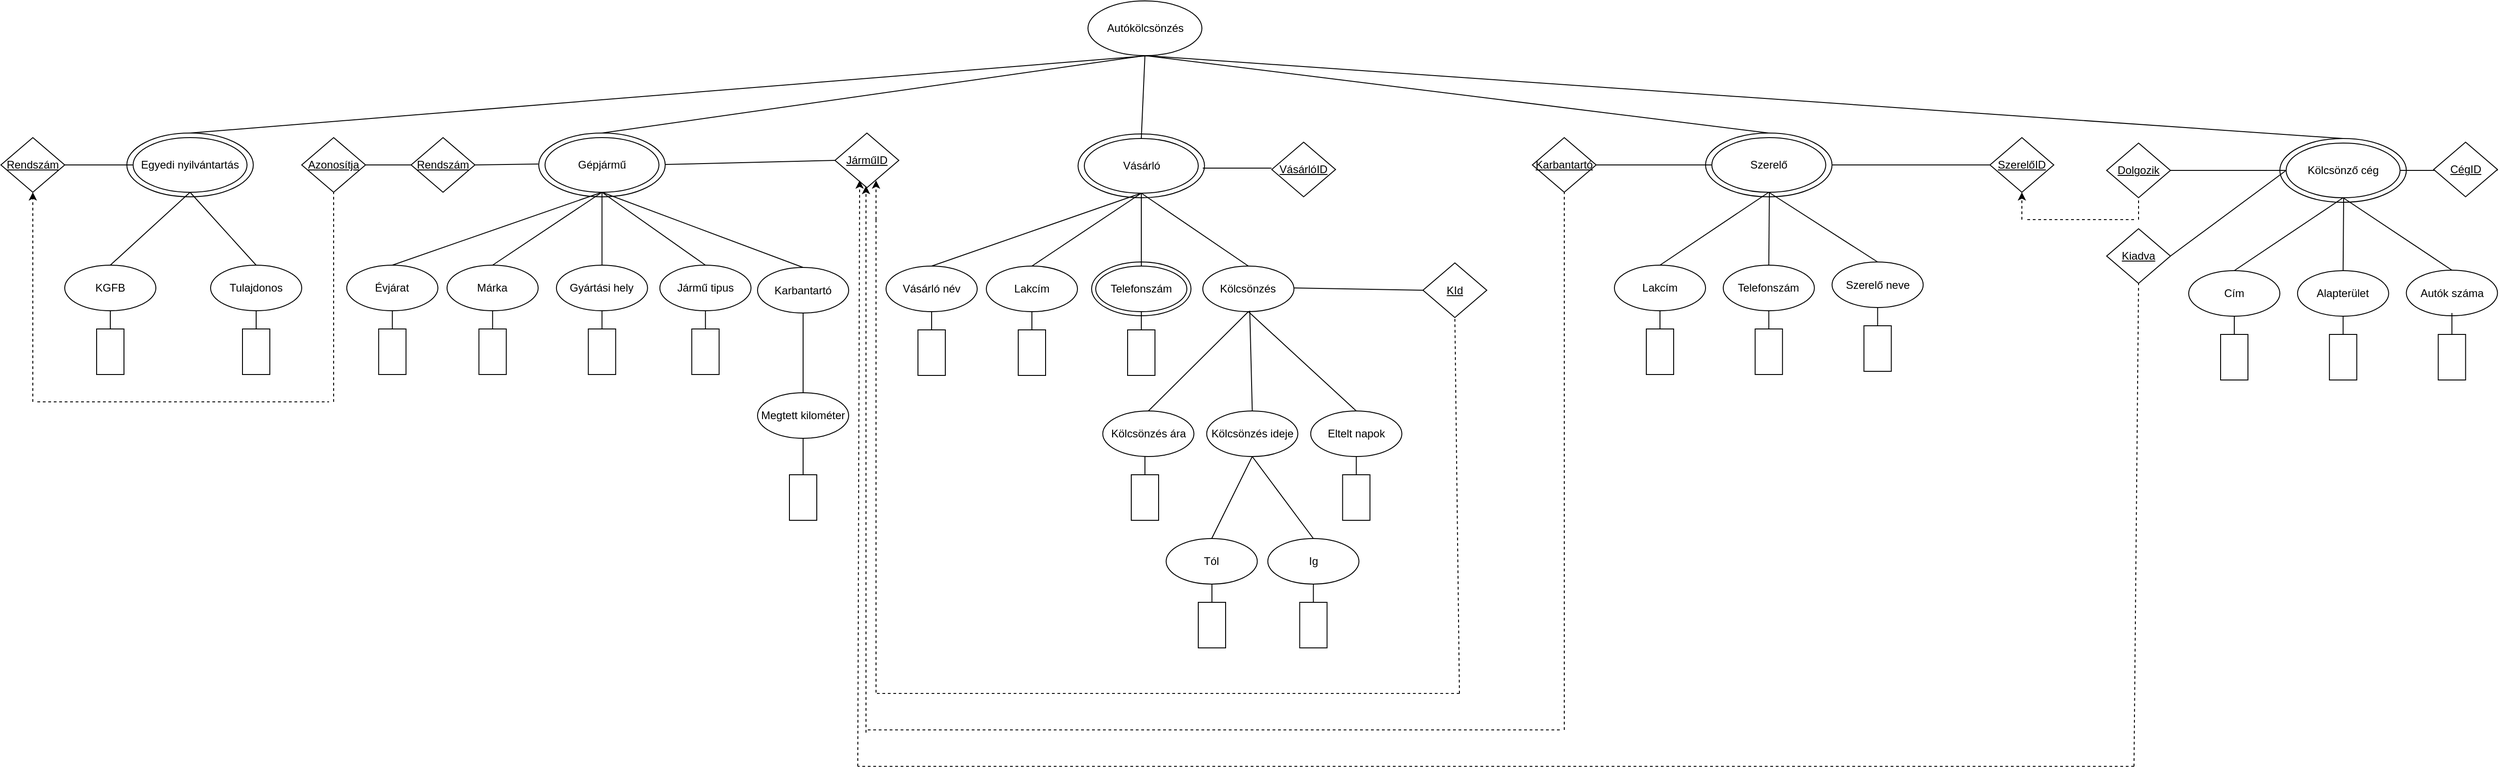 <mxfile version="25.0.3">
  <diagram name="Page-1" id="UrUFfLQcuhpmT6h1-5Pt">
    <mxGraphModel dx="2074" dy="1066" grid="1" gridSize="10" guides="1" tooltips="1" connect="1" arrows="1" fold="1" page="1" pageScale="1" pageWidth="3300" pageHeight="2339" math="0" shadow="0">
      <root>
        <mxCell id="0" />
        <mxCell id="1" parent="0" />
        <mxCell id="Zl5kmqtOo2W7yN948FD8-77" value="Telefonszám" style="ellipse;whiteSpace=wrap;html=1;" vertex="1" parent="1">
          <mxGeometry x="1236.5" y="286.5" width="109.01" height="59" as="geometry" />
        </mxCell>
        <mxCell id="Zl5kmqtOo2W7yN948FD8-10" value="" style="ellipse;whiteSpace=wrap;html=1;" vertex="1" parent="1">
          <mxGeometry x="1910" y="145" width="138.75" height="70" as="geometry" />
        </mxCell>
        <mxCell id="Zl5kmqtOo2W7yN948FD8-8" value="" style="ellipse;whiteSpace=wrap;html=1;" vertex="1" parent="1">
          <mxGeometry x="630" y="145" width="138.75" height="70" as="geometry" />
        </mxCell>
        <mxCell id="Zl5kmqtOo2W7yN948FD8-7" value="" style="ellipse;whiteSpace=wrap;html=1;" vertex="1" parent="1">
          <mxGeometry x="178.13" y="145" width="138.75" height="70" as="geometry" />
        </mxCell>
        <mxCell id="Zl5kmqtOo2W7yN948FD8-1" value="Autókölcsönzés" style="ellipse;whiteSpace=wrap;html=1;" vertex="1" parent="1">
          <mxGeometry x="1232.5" width="125" height="60" as="geometry" />
        </mxCell>
        <mxCell id="Zl5kmqtOo2W7yN948FD8-2" value="Egyedi nyilvántartás" style="ellipse;whiteSpace=wrap;html=1;" vertex="1" parent="1">
          <mxGeometry x="185" y="150" width="125" height="60" as="geometry" />
        </mxCell>
        <mxCell id="Zl5kmqtOo2W7yN948FD8-3" value="Gépjármű" style="ellipse;whiteSpace=wrap;html=1;" vertex="1" parent="1">
          <mxGeometry x="636.88" y="150" width="125" height="60" as="geometry" />
        </mxCell>
        <mxCell id="Zl5kmqtOo2W7yN948FD8-5" value="Szerelő" style="ellipse;whiteSpace=wrap;html=1;" vertex="1" parent="1">
          <mxGeometry x="1916.88" y="150" width="125" height="60" as="geometry" />
        </mxCell>
        <mxCell id="Zl5kmqtOo2W7yN948FD8-15" value="KGFB" style="ellipse;whiteSpace=wrap;html=1;" vertex="1" parent="1">
          <mxGeometry x="110" y="290" width="100" height="50" as="geometry" />
        </mxCell>
        <mxCell id="Zl5kmqtOo2W7yN948FD8-16" value="Tulajdonos" style="ellipse;whiteSpace=wrap;html=1;" vertex="1" parent="1">
          <mxGeometry x="270" y="290" width="100" height="50" as="geometry" />
        </mxCell>
        <mxCell id="Zl5kmqtOo2W7yN948FD8-17" value="" style="rounded=0;whiteSpace=wrap;html=1;" vertex="1" parent="1">
          <mxGeometry x="145" y="360" width="30" height="50" as="geometry" />
        </mxCell>
        <mxCell id="Zl5kmqtOo2W7yN948FD8-18" value="" style="rounded=0;whiteSpace=wrap;html=1;" vertex="1" parent="1">
          <mxGeometry x="305" y="360" width="30" height="50" as="geometry" />
        </mxCell>
        <mxCell id="Zl5kmqtOo2W7yN948FD8-19" value="" style="endArrow=none;html=1;rounded=0;exitX=0.5;exitY=0;exitDx=0;exitDy=0;entryX=0.5;entryY=1;entryDx=0;entryDy=0;" edge="1" parent="1" source="Zl5kmqtOo2W7yN948FD8-17" target="Zl5kmqtOo2W7yN948FD8-15">
          <mxGeometry width="50" height="50" relative="1" as="geometry">
            <mxPoint x="150" y="399" as="sourcePoint" />
            <mxPoint x="150" y="370" as="targetPoint" />
          </mxGeometry>
        </mxCell>
        <mxCell id="Zl5kmqtOo2W7yN948FD8-20" value="" style="endArrow=none;html=1;rounded=0;exitX=0.5;exitY=0;exitDx=0;exitDy=0;entryX=0.5;entryY=1;entryDx=0;entryDy=0;" edge="1" parent="1" source="Zl5kmqtOo2W7yN948FD8-18" target="Zl5kmqtOo2W7yN948FD8-16">
          <mxGeometry width="50" height="50" relative="1" as="geometry">
            <mxPoint x="258" y="410" as="sourcePoint" />
            <mxPoint x="258" y="370" as="targetPoint" />
          </mxGeometry>
        </mxCell>
        <mxCell id="Zl5kmqtOo2W7yN948FD8-22" value="" style="endArrow=none;html=1;rounded=0;exitX=0.5;exitY=0;exitDx=0;exitDy=0;entryX=0.5;entryY=1;entryDx=0;entryDy=0;" edge="1" parent="1" source="Zl5kmqtOo2W7yN948FD8-15" target="Zl5kmqtOo2W7yN948FD8-2">
          <mxGeometry width="50" height="50" relative="1" as="geometry">
            <mxPoint x="150" y="320" as="sourcePoint" />
            <mxPoint x="250" y="220" as="targetPoint" />
          </mxGeometry>
        </mxCell>
        <mxCell id="Zl5kmqtOo2W7yN948FD8-23" value="" style="endArrow=none;html=1;rounded=0;exitX=0.5;exitY=0;exitDx=0;exitDy=0;entryX=0.5;entryY=1;entryDx=0;entryDy=0;" edge="1" parent="1" source="Zl5kmqtOo2W7yN948FD8-16" target="Zl5kmqtOo2W7yN948FD8-2">
          <mxGeometry width="50" height="50" relative="1" as="geometry">
            <mxPoint x="258" y="320" as="sourcePoint" />
            <mxPoint x="260" y="230" as="targetPoint" />
          </mxGeometry>
        </mxCell>
        <mxCell id="Zl5kmqtOo2W7yN948FD8-24" value="Rendszám" style="rhombus;whiteSpace=wrap;html=1;fontStyle=4" vertex="1" parent="1">
          <mxGeometry x="40" y="150" width="70" height="60" as="geometry" />
        </mxCell>
        <mxCell id="Zl5kmqtOo2W7yN948FD8-25" value="" style="endArrow=none;html=1;rounded=0;exitX=1;exitY=0.5;exitDx=0;exitDy=0;entryX=0;entryY=0.5;entryDx=0;entryDy=0;" edge="1" parent="1" source="Zl5kmqtOo2W7yN948FD8-24" target="Zl5kmqtOo2W7yN948FD8-2">
          <mxGeometry width="50" height="50" relative="1" as="geometry">
            <mxPoint x="258" y="320" as="sourcePoint" />
            <mxPoint x="258" y="220" as="targetPoint" />
          </mxGeometry>
        </mxCell>
        <mxCell id="Zl5kmqtOo2W7yN948FD8-26" value="Évjárat" style="ellipse;whiteSpace=wrap;html=1;" vertex="1" parent="1">
          <mxGeometry x="419.38" y="290" width="100" height="50" as="geometry" />
        </mxCell>
        <mxCell id="Zl5kmqtOo2W7yN948FD8-27" value="Márka" style="ellipse;whiteSpace=wrap;html=1;" vertex="1" parent="1">
          <mxGeometry x="529.38" y="290" width="100" height="50" as="geometry" />
        </mxCell>
        <mxCell id="Zl5kmqtOo2W7yN948FD8-28" value="" style="rounded=0;whiteSpace=wrap;html=1;" vertex="1" parent="1">
          <mxGeometry x="454.38" y="360" width="30" height="50" as="geometry" />
        </mxCell>
        <mxCell id="Zl5kmqtOo2W7yN948FD8-29" value="" style="rounded=0;whiteSpace=wrap;html=1;" vertex="1" parent="1">
          <mxGeometry x="564.38" y="360" width="30" height="50" as="geometry" />
        </mxCell>
        <mxCell id="Zl5kmqtOo2W7yN948FD8-30" value="" style="endArrow=none;html=1;rounded=0;exitX=0.5;exitY=0;exitDx=0;exitDy=0;entryX=0.5;entryY=1;entryDx=0;entryDy=0;" edge="1" parent="1" source="Zl5kmqtOo2W7yN948FD8-28" target="Zl5kmqtOo2W7yN948FD8-26">
          <mxGeometry width="50" height="50" relative="1" as="geometry">
            <mxPoint x="459.38" y="399" as="sourcePoint" />
            <mxPoint x="459.38" y="370" as="targetPoint" />
          </mxGeometry>
        </mxCell>
        <mxCell id="Zl5kmqtOo2W7yN948FD8-31" value="" style="endArrow=none;html=1;rounded=0;exitX=0.5;exitY=0;exitDx=0;exitDy=0;entryX=0.5;entryY=1;entryDx=0;entryDy=0;" edge="1" parent="1" source="Zl5kmqtOo2W7yN948FD8-29" target="Zl5kmqtOo2W7yN948FD8-27">
          <mxGeometry width="50" height="50" relative="1" as="geometry">
            <mxPoint x="517.38" y="410" as="sourcePoint" />
            <mxPoint x="517.38" y="370" as="targetPoint" />
          </mxGeometry>
        </mxCell>
        <mxCell id="Zl5kmqtOo2W7yN948FD8-32" value="Gyártási hely" style="ellipse;whiteSpace=wrap;html=1;" vertex="1" parent="1">
          <mxGeometry x="649.38" y="290" width="100" height="50" as="geometry" />
        </mxCell>
        <mxCell id="Zl5kmqtOo2W7yN948FD8-33" value="" style="rounded=0;whiteSpace=wrap;html=1;" vertex="1" parent="1">
          <mxGeometry x="684.38" y="360" width="30" height="50" as="geometry" />
        </mxCell>
        <mxCell id="Zl5kmqtOo2W7yN948FD8-34" value="" style="endArrow=none;html=1;rounded=0;exitX=0.5;exitY=0;exitDx=0;exitDy=0;entryX=0.5;entryY=1;entryDx=0;entryDy=0;" edge="1" parent="1" source="Zl5kmqtOo2W7yN948FD8-33" target="Zl5kmqtOo2W7yN948FD8-32">
          <mxGeometry width="50" height="50" relative="1" as="geometry">
            <mxPoint x="637.38" y="410" as="sourcePoint" />
            <mxPoint x="637.38" y="370" as="targetPoint" />
          </mxGeometry>
        </mxCell>
        <mxCell id="Zl5kmqtOo2W7yN948FD8-38" value="Jármű tipus" style="ellipse;whiteSpace=wrap;html=1;" vertex="1" parent="1">
          <mxGeometry x="762.86" y="290" width="100" height="50" as="geometry" />
        </mxCell>
        <mxCell id="Zl5kmqtOo2W7yN948FD8-39" value="" style="rounded=0;whiteSpace=wrap;html=1;" vertex="1" parent="1">
          <mxGeometry x="797.86" y="360" width="30" height="50" as="geometry" />
        </mxCell>
        <mxCell id="Zl5kmqtOo2W7yN948FD8-40" value="" style="endArrow=none;html=1;rounded=0;exitX=0.5;exitY=0;exitDx=0;exitDy=0;entryX=0.5;entryY=1;entryDx=0;entryDy=0;" edge="1" parent="1" source="Zl5kmqtOo2W7yN948FD8-39" target="Zl5kmqtOo2W7yN948FD8-38">
          <mxGeometry width="50" height="50" relative="1" as="geometry">
            <mxPoint x="802.86" y="399" as="sourcePoint" />
            <mxPoint x="802.86" y="370" as="targetPoint" />
          </mxGeometry>
        </mxCell>
        <mxCell id="Zl5kmqtOo2W7yN948FD8-41" value="Megtett kilométer" style="ellipse;whiteSpace=wrap;html=1;" vertex="1" parent="1">
          <mxGeometry x="870" y="430" width="100" height="50" as="geometry" />
        </mxCell>
        <mxCell id="Zl5kmqtOo2W7yN948FD8-42" value="" style="rounded=0;whiteSpace=wrap;html=1;" vertex="1" parent="1">
          <mxGeometry x="905" y="520" width="30" height="50" as="geometry" />
        </mxCell>
        <mxCell id="Zl5kmqtOo2W7yN948FD8-43" value="" style="endArrow=none;html=1;rounded=0;exitX=0.5;exitY=0;exitDx=0;exitDy=0;entryX=0.5;entryY=1;entryDx=0;entryDy=0;" edge="1" parent="1" source="Zl5kmqtOo2W7yN948FD8-42" target="Zl5kmqtOo2W7yN948FD8-41">
          <mxGeometry width="50" height="50" relative="1" as="geometry">
            <mxPoint x="908.37" y="400" as="sourcePoint" />
            <mxPoint x="908.37" y="371" as="targetPoint" />
          </mxGeometry>
        </mxCell>
        <mxCell id="Zl5kmqtOo2W7yN948FD8-44" value="" style="endArrow=none;html=1;rounded=0;entryX=0.5;entryY=1;entryDx=0;entryDy=0;exitX=0.5;exitY=0;exitDx=0;exitDy=0;" edge="1" parent="1" source="Zl5kmqtOo2W7yN948FD8-26" target="Zl5kmqtOo2W7yN948FD8-3">
          <mxGeometry width="50" height="50" relative="1" as="geometry">
            <mxPoint x="720" y="430" as="sourcePoint" />
            <mxPoint x="770" y="380" as="targetPoint" />
          </mxGeometry>
        </mxCell>
        <mxCell id="Zl5kmqtOo2W7yN948FD8-45" value="" style="endArrow=none;html=1;rounded=0;entryX=0.5;entryY=1;entryDx=0;entryDy=0;exitX=0.5;exitY=0;exitDx=0;exitDy=0;" edge="1" parent="1" source="Zl5kmqtOo2W7yN948FD8-27" target="Zl5kmqtOo2W7yN948FD8-3">
          <mxGeometry width="50" height="50" relative="1" as="geometry">
            <mxPoint x="490" y="300" as="sourcePoint" />
            <mxPoint x="709" y="220" as="targetPoint" />
          </mxGeometry>
        </mxCell>
        <mxCell id="Zl5kmqtOo2W7yN948FD8-46" value="" style="endArrow=none;html=1;rounded=0;entryX=0.5;entryY=1;entryDx=0;entryDy=0;exitX=0.5;exitY=0;exitDx=0;exitDy=0;" edge="1" parent="1" source="Zl5kmqtOo2W7yN948FD8-32" target="Zl5kmqtOo2W7yN948FD8-3">
          <mxGeometry width="50" height="50" relative="1" as="geometry">
            <mxPoint x="710" y="280" as="sourcePoint" />
            <mxPoint x="709" y="220" as="targetPoint" />
          </mxGeometry>
        </mxCell>
        <mxCell id="Zl5kmqtOo2W7yN948FD8-47" value="" style="endArrow=none;html=1;rounded=0;entryX=0.5;entryY=1;entryDx=0;entryDy=0;exitX=0.5;exitY=0;exitDx=0;exitDy=0;" edge="1" parent="1" source="Zl5kmqtOo2W7yN948FD8-38" target="Zl5kmqtOo2W7yN948FD8-3">
          <mxGeometry width="50" height="50" relative="1" as="geometry">
            <mxPoint x="720" y="300" as="sourcePoint" />
            <mxPoint x="709" y="220" as="targetPoint" />
          </mxGeometry>
        </mxCell>
        <mxCell id="Zl5kmqtOo2W7yN948FD8-48" value="" style="endArrow=none;html=1;rounded=0;entryX=0.5;entryY=1;entryDx=0;entryDy=0;exitX=0.5;exitY=0;exitDx=0;exitDy=0;" edge="1" parent="1" source="Zl5kmqtOo2W7yN948FD8-167" target="Zl5kmqtOo2W7yN948FD8-3">
          <mxGeometry width="50" height="50" relative="1" as="geometry">
            <mxPoint x="837" y="300" as="sourcePoint" />
            <mxPoint x="709" y="220" as="targetPoint" />
          </mxGeometry>
        </mxCell>
        <mxCell id="Zl5kmqtOo2W7yN948FD8-49" value="" style="ellipse;whiteSpace=wrap;html=1;" vertex="1" parent="1">
          <mxGeometry x="1221.62" y="146" width="138.75" height="70" as="geometry" />
        </mxCell>
        <mxCell id="Zl5kmqtOo2W7yN948FD8-50" value="Vásárló" style="ellipse;whiteSpace=wrap;html=1;" vertex="1" parent="1">
          <mxGeometry x="1228.5" y="151" width="125" height="60" as="geometry" />
        </mxCell>
        <mxCell id="Zl5kmqtOo2W7yN948FD8-51" value="Vásárló név" style="ellipse;whiteSpace=wrap;html=1;" vertex="1" parent="1">
          <mxGeometry x="1011" y="291" width="100" height="50" as="geometry" />
        </mxCell>
        <mxCell id="Zl5kmqtOo2W7yN948FD8-52" value="Lakcím" style="ellipse;whiteSpace=wrap;html=1;" vertex="1" parent="1">
          <mxGeometry x="1121" y="291" width="100" height="50" as="geometry" />
        </mxCell>
        <mxCell id="Zl5kmqtOo2W7yN948FD8-53" value="" style="rounded=0;whiteSpace=wrap;html=1;" vertex="1" parent="1">
          <mxGeometry x="1046" y="361" width="30" height="50" as="geometry" />
        </mxCell>
        <mxCell id="Zl5kmqtOo2W7yN948FD8-54" value="" style="rounded=0;whiteSpace=wrap;html=1;" vertex="1" parent="1">
          <mxGeometry x="1156" y="361" width="30" height="50" as="geometry" />
        </mxCell>
        <mxCell id="Zl5kmqtOo2W7yN948FD8-55" value="" style="endArrow=none;html=1;rounded=0;exitX=0.5;exitY=0;exitDx=0;exitDy=0;entryX=0.5;entryY=1;entryDx=0;entryDy=0;" edge="1" parent="1" source="Zl5kmqtOo2W7yN948FD8-53" target="Zl5kmqtOo2W7yN948FD8-51">
          <mxGeometry width="50" height="50" relative="1" as="geometry">
            <mxPoint x="1051" y="400" as="sourcePoint" />
            <mxPoint x="1051" y="371" as="targetPoint" />
          </mxGeometry>
        </mxCell>
        <mxCell id="Zl5kmqtOo2W7yN948FD8-56" value="" style="endArrow=none;html=1;rounded=0;exitX=0.5;exitY=0;exitDx=0;exitDy=0;entryX=0.5;entryY=1;entryDx=0;entryDy=0;" edge="1" parent="1" source="Zl5kmqtOo2W7yN948FD8-54" target="Zl5kmqtOo2W7yN948FD8-52">
          <mxGeometry width="50" height="50" relative="1" as="geometry">
            <mxPoint x="1109" y="411" as="sourcePoint" />
            <mxPoint x="1109" y="371" as="targetPoint" />
          </mxGeometry>
        </mxCell>
        <mxCell id="Zl5kmqtOo2W7yN948FD8-57" value="Telefonszám" style="ellipse;whiteSpace=wrap;html=1;" vertex="1" parent="1">
          <mxGeometry x="1241" y="291" width="100" height="50" as="geometry" />
        </mxCell>
        <mxCell id="Zl5kmqtOo2W7yN948FD8-58" value="" style="rounded=0;whiteSpace=wrap;html=1;" vertex="1" parent="1">
          <mxGeometry x="1276" y="361" width="30" height="50" as="geometry" />
        </mxCell>
        <mxCell id="Zl5kmqtOo2W7yN948FD8-59" value="" style="endArrow=none;html=1;rounded=0;exitX=0.5;exitY=0;exitDx=0;exitDy=0;entryX=0.5;entryY=1;entryDx=0;entryDy=0;" edge="1" parent="1" source="Zl5kmqtOo2W7yN948FD8-58" target="Zl5kmqtOo2W7yN948FD8-57">
          <mxGeometry width="50" height="50" relative="1" as="geometry">
            <mxPoint x="1229" y="411" as="sourcePoint" />
            <mxPoint x="1229" y="371" as="targetPoint" />
          </mxGeometry>
        </mxCell>
        <mxCell id="Zl5kmqtOo2W7yN948FD8-60" value="Kölcsönzés" style="ellipse;whiteSpace=wrap;html=1;" vertex="1" parent="1">
          <mxGeometry x="1358.48" y="291" width="100" height="50" as="geometry" />
        </mxCell>
        <mxCell id="Zl5kmqtOo2W7yN948FD8-62" value="" style="endArrow=none;html=1;rounded=0;exitX=0.5;exitY=0;exitDx=0;exitDy=0;entryX=0.5;entryY=1;entryDx=0;entryDy=0;" edge="1" parent="1" source="Zl5kmqtOo2W7yN948FD8-78" target="Zl5kmqtOo2W7yN948FD8-60">
          <mxGeometry width="50" height="50" relative="1" as="geometry">
            <mxPoint x="1408.48" y="361" as="sourcePoint" />
            <mxPoint x="1398.48" y="371" as="targetPoint" />
          </mxGeometry>
        </mxCell>
        <mxCell id="Zl5kmqtOo2W7yN948FD8-66" value="" style="endArrow=none;html=1;rounded=0;entryX=0.5;entryY=1;entryDx=0;entryDy=0;exitX=0.5;exitY=0;exitDx=0;exitDy=0;" edge="1" parent="1" source="Zl5kmqtOo2W7yN948FD8-51" target="Zl5kmqtOo2W7yN948FD8-50">
          <mxGeometry width="50" height="50" relative="1" as="geometry">
            <mxPoint x="1311.62" y="431" as="sourcePoint" />
            <mxPoint x="1361.62" y="381" as="targetPoint" />
          </mxGeometry>
        </mxCell>
        <mxCell id="Zl5kmqtOo2W7yN948FD8-67" value="" style="endArrow=none;html=1;rounded=0;entryX=0.5;entryY=1;entryDx=0;entryDy=0;exitX=0.5;exitY=0;exitDx=0;exitDy=0;" edge="1" parent="1" source="Zl5kmqtOo2W7yN948FD8-52" target="Zl5kmqtOo2W7yN948FD8-50">
          <mxGeometry width="50" height="50" relative="1" as="geometry">
            <mxPoint x="1081.62" y="301" as="sourcePoint" />
            <mxPoint x="1300.62" y="221" as="targetPoint" />
          </mxGeometry>
        </mxCell>
        <mxCell id="Zl5kmqtOo2W7yN948FD8-68" value="" style="endArrow=none;html=1;rounded=0;entryX=0.5;entryY=1;entryDx=0;entryDy=0;exitX=0.5;exitY=0;exitDx=0;exitDy=0;" edge="1" parent="1" source="Zl5kmqtOo2W7yN948FD8-57" target="Zl5kmqtOo2W7yN948FD8-50">
          <mxGeometry width="50" height="50" relative="1" as="geometry">
            <mxPoint x="1301.62" y="281" as="sourcePoint" />
            <mxPoint x="1300.62" y="221" as="targetPoint" />
          </mxGeometry>
        </mxCell>
        <mxCell id="Zl5kmqtOo2W7yN948FD8-69" value="" style="endArrow=none;html=1;rounded=0;entryX=0.5;entryY=1;entryDx=0;entryDy=0;exitX=0.5;exitY=0;exitDx=0;exitDy=0;" edge="1" parent="1" source="Zl5kmqtOo2W7yN948FD8-60" target="Zl5kmqtOo2W7yN948FD8-50">
          <mxGeometry width="50" height="50" relative="1" as="geometry">
            <mxPoint x="1311.62" y="301" as="sourcePoint" />
            <mxPoint x="1300.62" y="221" as="targetPoint" />
          </mxGeometry>
        </mxCell>
        <mxCell id="Zl5kmqtOo2W7yN948FD8-71" value="Rendszám" style="rhombus;whiteSpace=wrap;html=1;fontStyle=4" vertex="1" parent="1">
          <mxGeometry x="490" y="150" width="70" height="60" as="geometry" />
        </mxCell>
        <mxCell id="Zl5kmqtOo2W7yN948FD8-72" value="" style="endArrow=none;html=1;rounded=0;exitX=1;exitY=0.5;exitDx=0;exitDy=0;entryX=0;entryY=0.5;entryDx=0;entryDy=0;" edge="1" parent="1" source="Zl5kmqtOo2W7yN948FD8-71">
          <mxGeometry width="50" height="50" relative="1" as="geometry">
            <mxPoint x="554.38" y="179" as="sourcePoint" />
            <mxPoint x="629.38" y="179" as="targetPoint" />
          </mxGeometry>
        </mxCell>
        <mxCell id="Zl5kmqtOo2W7yN948FD8-73" value="JárműID" style="rhombus;whiteSpace=wrap;html=1;fontStyle=4" vertex="1" parent="1">
          <mxGeometry x="955" y="145" width="70" height="60" as="geometry" />
        </mxCell>
        <mxCell id="Zl5kmqtOo2W7yN948FD8-74" value="" style="endArrow=none;html=1;rounded=0;exitX=1;exitY=0.5;exitDx=0;exitDy=0;entryX=0;entryY=0.5;entryDx=0;entryDy=0;" edge="1" parent="1" target="Zl5kmqtOo2W7yN948FD8-73">
          <mxGeometry width="50" height="50" relative="1" as="geometry">
            <mxPoint x="768.75" y="179.5" as="sourcePoint" />
            <mxPoint x="844.13" y="179.5" as="targetPoint" />
          </mxGeometry>
        </mxCell>
        <mxCell id="Zl5kmqtOo2W7yN948FD8-75" value="VásárlóID" style="rhombus;whiteSpace=wrap;html=1;fontStyle=4" vertex="1" parent="1">
          <mxGeometry x="1434.1" y="155" width="70" height="60" as="geometry" />
        </mxCell>
        <mxCell id="Zl5kmqtOo2W7yN948FD8-76" value="" style="endArrow=none;html=1;rounded=0;exitX=1;exitY=0.5;exitDx=0;exitDy=0;entryX=0;entryY=0.5;entryDx=0;entryDy=0;" edge="1" parent="1">
          <mxGeometry width="50" height="50" relative="1" as="geometry">
            <mxPoint x="1358.48" y="183.5" as="sourcePoint" />
            <mxPoint x="1433.86" y="183.5" as="targetPoint" />
          </mxGeometry>
        </mxCell>
        <mxCell id="Zl5kmqtOo2W7yN948FD8-78" value="Kölcsönzés ára" style="ellipse;whiteSpace=wrap;html=1;" vertex="1" parent="1">
          <mxGeometry x="1248.74" y="450" width="100" height="50" as="geometry" />
        </mxCell>
        <mxCell id="Zl5kmqtOo2W7yN948FD8-79" value="Kölcsönzés ideje" style="ellipse;whiteSpace=wrap;html=1;" vertex="1" parent="1">
          <mxGeometry x="1362.74" y="450" width="100" height="50" as="geometry" />
        </mxCell>
        <mxCell id="Zl5kmqtOo2W7yN948FD8-80" value="Eltelt napok" style="ellipse;whiteSpace=wrap;html=1;" vertex="1" parent="1">
          <mxGeometry x="1476.84" y="450" width="100" height="50" as="geometry" />
        </mxCell>
        <mxCell id="Zl5kmqtOo2W7yN948FD8-81" value="Tól" style="ellipse;whiteSpace=wrap;html=1;" vertex="1" parent="1">
          <mxGeometry x="1318.25" y="590" width="100" height="50" as="geometry" />
        </mxCell>
        <mxCell id="Zl5kmqtOo2W7yN948FD8-82" value="Ig" style="ellipse;whiteSpace=wrap;html=1;" vertex="1" parent="1">
          <mxGeometry x="1429.77" y="590" width="100" height="50" as="geometry" />
        </mxCell>
        <mxCell id="Zl5kmqtOo2W7yN948FD8-83" value="" style="endArrow=none;html=1;rounded=0;entryX=0.5;entryY=1;entryDx=0;entryDy=0;exitX=0.5;exitY=0;exitDx=0;exitDy=0;" edge="1" parent="1" source="Zl5kmqtOo2W7yN948FD8-81" target="Zl5kmqtOo2W7yN948FD8-79">
          <mxGeometry width="50" height="50" relative="1" as="geometry">
            <mxPoint x="1292.74" y="430" as="sourcePoint" />
            <mxPoint x="1342.74" y="380" as="targetPoint" />
          </mxGeometry>
        </mxCell>
        <mxCell id="Zl5kmqtOo2W7yN948FD8-84" value="" style="endArrow=none;html=1;rounded=0;entryX=0.5;entryY=1;entryDx=0;entryDy=0;exitX=0.5;exitY=0;exitDx=0;exitDy=0;" edge="1" parent="1" source="Zl5kmqtOo2W7yN948FD8-82" target="Zl5kmqtOo2W7yN948FD8-79">
          <mxGeometry width="50" height="50" relative="1" as="geometry">
            <mxPoint x="1378.74" y="550" as="sourcePoint" />
            <mxPoint x="1422.74" y="510" as="targetPoint" />
          </mxGeometry>
        </mxCell>
        <mxCell id="Zl5kmqtOo2W7yN948FD8-85" value="" style="endArrow=none;html=1;rounded=0;exitX=0.5;exitY=0;exitDx=0;exitDy=0;" edge="1" parent="1" source="Zl5kmqtOo2W7yN948FD8-79">
          <mxGeometry width="50" height="50" relative="1" as="geometry">
            <mxPoint x="1336" y="460" as="sourcePoint" />
            <mxPoint x="1410" y="340" as="targetPoint" />
          </mxGeometry>
        </mxCell>
        <mxCell id="Zl5kmqtOo2W7yN948FD8-86" value="" style="endArrow=none;html=1;rounded=0;exitX=0.5;exitY=0;exitDx=0;exitDy=0;entryX=0.5;entryY=1;entryDx=0;entryDy=0;" edge="1" parent="1" source="Zl5kmqtOo2W7yN948FD8-80" target="Zl5kmqtOo2W7yN948FD8-60">
          <mxGeometry width="50" height="50" relative="1" as="geometry">
            <mxPoint x="1450" y="460" as="sourcePoint" />
            <mxPoint x="1420" y="350" as="targetPoint" />
          </mxGeometry>
        </mxCell>
        <mxCell id="Zl5kmqtOo2W7yN948FD8-87" value="" style="rounded=0;whiteSpace=wrap;html=1;" vertex="1" parent="1">
          <mxGeometry x="1353.5" y="660" width="30" height="50" as="geometry" />
        </mxCell>
        <mxCell id="Zl5kmqtOo2W7yN948FD8-88" value="" style="endArrow=none;html=1;rounded=0;exitX=0.5;exitY=0;exitDx=0;exitDy=0;entryX=0.5;entryY=1;entryDx=0;entryDy=0;" edge="1" parent="1" source="Zl5kmqtOo2W7yN948FD8-87">
          <mxGeometry width="50" height="50" relative="1" as="geometry">
            <mxPoint x="1306.5" y="710" as="sourcePoint" />
            <mxPoint x="1368.5" y="640" as="targetPoint" />
          </mxGeometry>
        </mxCell>
        <mxCell id="Zl5kmqtOo2W7yN948FD8-89" value="" style="rounded=0;whiteSpace=wrap;html=1;" vertex="1" parent="1">
          <mxGeometry x="1464.77" y="660" width="30" height="50" as="geometry" />
        </mxCell>
        <mxCell id="Zl5kmqtOo2W7yN948FD8-90" value="" style="endArrow=none;html=1;rounded=0;exitX=0.5;exitY=0;exitDx=0;exitDy=0;entryX=0.5;entryY=1;entryDx=0;entryDy=0;" edge="1" parent="1" source="Zl5kmqtOo2W7yN948FD8-89">
          <mxGeometry width="50" height="50" relative="1" as="geometry">
            <mxPoint x="1417.77" y="710" as="sourcePoint" />
            <mxPoint x="1479.77" y="640" as="targetPoint" />
          </mxGeometry>
        </mxCell>
        <mxCell id="Zl5kmqtOo2W7yN948FD8-91" value="" style="rounded=0;whiteSpace=wrap;html=1;" vertex="1" parent="1">
          <mxGeometry x="1511.84" y="520" width="30" height="50" as="geometry" />
        </mxCell>
        <mxCell id="Zl5kmqtOo2W7yN948FD8-92" value="" style="endArrow=none;html=1;rounded=0;exitX=0.5;exitY=0;exitDx=0;exitDy=0;entryX=0.5;entryY=1;entryDx=0;entryDy=0;" edge="1" parent="1" source="Zl5kmqtOo2W7yN948FD8-91">
          <mxGeometry width="50" height="50" relative="1" as="geometry">
            <mxPoint x="1464.84" y="570" as="sourcePoint" />
            <mxPoint x="1526.84" y="500" as="targetPoint" />
          </mxGeometry>
        </mxCell>
        <mxCell id="Zl5kmqtOo2W7yN948FD8-93" value="" style="rounded=0;whiteSpace=wrap;html=1;" vertex="1" parent="1">
          <mxGeometry x="1280" y="520" width="30" height="50" as="geometry" />
        </mxCell>
        <mxCell id="Zl5kmqtOo2W7yN948FD8-94" value="" style="endArrow=none;html=1;rounded=0;exitX=0.5;exitY=0;exitDx=0;exitDy=0;entryX=0.5;entryY=1;entryDx=0;entryDy=0;" edge="1" parent="1" source="Zl5kmqtOo2W7yN948FD8-93">
          <mxGeometry width="50" height="50" relative="1" as="geometry">
            <mxPoint x="1233" y="570" as="sourcePoint" />
            <mxPoint x="1295" y="500" as="targetPoint" />
          </mxGeometry>
        </mxCell>
        <mxCell id="Zl5kmqtOo2W7yN948FD8-95" value="Lakcím" style="ellipse;whiteSpace=wrap;html=1;" vertex="1" parent="1">
          <mxGeometry x="1810" y="290" width="100" height="50" as="geometry" />
        </mxCell>
        <mxCell id="Zl5kmqtOo2W7yN948FD8-96" value="" style="endArrow=none;html=1;rounded=0;entryX=0.5;entryY=1;entryDx=0;entryDy=0;exitX=0.5;exitY=0;exitDx=0;exitDy=0;" edge="1" parent="1" source="Zl5kmqtOo2W7yN948FD8-95" target="Zl5kmqtOo2W7yN948FD8-5">
          <mxGeometry width="50" height="50" relative="1" as="geometry">
            <mxPoint x="1820.62" y="340" as="sourcePoint" />
            <mxPoint x="1800" y="250" as="targetPoint" />
          </mxGeometry>
        </mxCell>
        <mxCell id="Zl5kmqtOo2W7yN948FD8-97" value="Telefonszám" style="ellipse;whiteSpace=wrap;html=1;" vertex="1" parent="1">
          <mxGeometry x="1929.38" y="290" width="100" height="50" as="geometry" />
        </mxCell>
        <mxCell id="Zl5kmqtOo2W7yN948FD8-98" value="" style="endArrow=none;html=1;rounded=0;exitX=0.5;exitY=0;exitDx=0;exitDy=0;" edge="1" parent="1" source="Zl5kmqtOo2W7yN948FD8-97">
          <mxGeometry width="50" height="50" relative="1" as="geometry">
            <mxPoint x="1940.62" y="343.5" as="sourcePoint" />
            <mxPoint x="1980" y="210" as="targetPoint" />
          </mxGeometry>
        </mxCell>
        <mxCell id="Zl5kmqtOo2W7yN948FD8-99" value="Szerelő neve" style="ellipse;whiteSpace=wrap;html=1;" vertex="1" parent="1">
          <mxGeometry x="2048.75" y="286.5" width="100" height="50" as="geometry" />
        </mxCell>
        <mxCell id="Zl5kmqtOo2W7yN948FD8-100" value="" style="endArrow=none;html=1;rounded=0;exitX=0.5;exitY=0;exitDx=0;exitDy=0;entryX=0.5;entryY=1;entryDx=0;entryDy=0;" edge="1" parent="1" source="Zl5kmqtOo2W7yN948FD8-99" target="Zl5kmqtOo2W7yN948FD8-5">
          <mxGeometry width="50" height="50" relative="1" as="geometry">
            <mxPoint x="1950" y="297" as="sourcePoint" />
            <mxPoint x="1990" y="220" as="targetPoint" />
          </mxGeometry>
        </mxCell>
        <mxCell id="Zl5kmqtOo2W7yN948FD8-101" value="Karbantartó" style="rhombus;whiteSpace=wrap;html=1;fontStyle=4" vertex="1" parent="1">
          <mxGeometry x="1720" y="150" width="70" height="60" as="geometry" />
        </mxCell>
        <mxCell id="Zl5kmqtOo2W7yN948FD8-102" value="" style="endArrow=none;html=1;rounded=0;entryX=0;entryY=0.5;entryDx=0;entryDy=0;exitX=1;exitY=0.5;exitDx=0;exitDy=0;" edge="1" parent="1" source="Zl5kmqtOo2W7yN948FD8-101" target="Zl5kmqtOo2W7yN948FD8-5">
          <mxGeometry width="50" height="50" relative="1" as="geometry">
            <mxPoint x="1830" y="180" as="sourcePoint" />
            <mxPoint x="1443.86" y="193.5" as="targetPoint" />
          </mxGeometry>
        </mxCell>
        <mxCell id="Zl5kmqtOo2W7yN948FD8-104" value="SzerelőID" style="rhombus;whiteSpace=wrap;html=1;fontStyle=4" vertex="1" parent="1">
          <mxGeometry x="2222" y="150" width="70" height="60" as="geometry" />
        </mxCell>
        <mxCell id="Zl5kmqtOo2W7yN948FD8-105" value="" style="endArrow=none;html=1;rounded=0;entryX=1;entryY=0.5;entryDx=0;entryDy=0;exitX=0;exitY=0.5;exitDx=0;exitDy=0;" edge="1" parent="1" source="Zl5kmqtOo2W7yN948FD8-104" target="Zl5kmqtOo2W7yN948FD8-10">
          <mxGeometry width="50" height="50" relative="1" as="geometry">
            <mxPoint x="1800" y="190" as="sourcePoint" />
            <mxPoint x="1927" y="190" as="targetPoint" />
          </mxGeometry>
        </mxCell>
        <mxCell id="Zl5kmqtOo2W7yN948FD8-106" value="" style="rounded=0;whiteSpace=wrap;html=1;" vertex="1" parent="1">
          <mxGeometry x="1845" y="360" width="30" height="50" as="geometry" />
        </mxCell>
        <mxCell id="Zl5kmqtOo2W7yN948FD8-107" value="" style="endArrow=none;html=1;rounded=0;exitX=0.5;exitY=0;exitDx=0;exitDy=0;entryX=0.5;entryY=1;entryDx=0;entryDy=0;" edge="1" parent="1" source="Zl5kmqtOo2W7yN948FD8-106">
          <mxGeometry width="50" height="50" relative="1" as="geometry">
            <mxPoint x="1798" y="410" as="sourcePoint" />
            <mxPoint x="1860" y="340" as="targetPoint" />
          </mxGeometry>
        </mxCell>
        <mxCell id="Zl5kmqtOo2W7yN948FD8-108" value="" style="rounded=0;whiteSpace=wrap;html=1;" vertex="1" parent="1">
          <mxGeometry x="1964.38" y="360" width="30" height="50" as="geometry" />
        </mxCell>
        <mxCell id="Zl5kmqtOo2W7yN948FD8-109" value="" style="endArrow=none;html=1;rounded=0;exitX=0.5;exitY=0;exitDx=0;exitDy=0;entryX=0.5;entryY=1;entryDx=0;entryDy=0;" edge="1" parent="1" source="Zl5kmqtOo2W7yN948FD8-108">
          <mxGeometry width="50" height="50" relative="1" as="geometry">
            <mxPoint x="1917.38" y="410" as="sourcePoint" />
            <mxPoint x="1979.38" y="340" as="targetPoint" />
          </mxGeometry>
        </mxCell>
        <mxCell id="Zl5kmqtOo2W7yN948FD8-110" value="" style="rounded=0;whiteSpace=wrap;html=1;" vertex="1" parent="1">
          <mxGeometry x="2083.75" y="356.5" width="30" height="50" as="geometry" />
        </mxCell>
        <mxCell id="Zl5kmqtOo2W7yN948FD8-111" value="" style="endArrow=none;html=1;rounded=0;exitX=0.5;exitY=0;exitDx=0;exitDy=0;entryX=0.5;entryY=1;entryDx=0;entryDy=0;" edge="1" parent="1" source="Zl5kmqtOo2W7yN948FD8-110">
          <mxGeometry width="50" height="50" relative="1" as="geometry">
            <mxPoint x="2036.75" y="406.5" as="sourcePoint" />
            <mxPoint x="2098.75" y="336.5" as="targetPoint" />
          </mxGeometry>
        </mxCell>
        <mxCell id="Zl5kmqtOo2W7yN948FD8-112" value="" style="ellipse;whiteSpace=wrap;html=1;" vertex="1" parent="1">
          <mxGeometry x="2540" y="151" width="138.75" height="70" as="geometry" />
        </mxCell>
        <mxCell id="Zl5kmqtOo2W7yN948FD8-113" value="Kölcsönző cég" style="ellipse;whiteSpace=wrap;html=1;" vertex="1" parent="1">
          <mxGeometry x="2546.88" y="156" width="125" height="60" as="geometry" />
        </mxCell>
        <mxCell id="Zl5kmqtOo2W7yN948FD8-114" value="Cím" style="ellipse;whiteSpace=wrap;html=1;" vertex="1" parent="1">
          <mxGeometry x="2440" y="296" width="100" height="50" as="geometry" />
        </mxCell>
        <mxCell id="Zl5kmqtOo2W7yN948FD8-115" value="" style="endArrow=none;html=1;rounded=0;entryX=0.5;entryY=1;entryDx=0;entryDy=0;exitX=0.5;exitY=0;exitDx=0;exitDy=0;" edge="1" parent="1" source="Zl5kmqtOo2W7yN948FD8-114" target="Zl5kmqtOo2W7yN948FD8-113">
          <mxGeometry width="50" height="50" relative="1" as="geometry">
            <mxPoint x="2450.62" y="346" as="sourcePoint" />
            <mxPoint x="2430" y="256" as="targetPoint" />
          </mxGeometry>
        </mxCell>
        <mxCell id="Zl5kmqtOo2W7yN948FD8-116" value="Alapterület" style="ellipse;whiteSpace=wrap;html=1;" vertex="1" parent="1">
          <mxGeometry x="2559.38" y="296" width="100" height="50" as="geometry" />
        </mxCell>
        <mxCell id="Zl5kmqtOo2W7yN948FD8-117" value="" style="endArrow=none;html=1;rounded=0;exitX=0.5;exitY=0;exitDx=0;exitDy=0;" edge="1" parent="1" source="Zl5kmqtOo2W7yN948FD8-116">
          <mxGeometry width="50" height="50" relative="1" as="geometry">
            <mxPoint x="2570.62" y="349.5" as="sourcePoint" />
            <mxPoint x="2610" y="216" as="targetPoint" />
          </mxGeometry>
        </mxCell>
        <mxCell id="Zl5kmqtOo2W7yN948FD8-118" value="Autók száma" style="ellipse;whiteSpace=wrap;html=1;" vertex="1" parent="1">
          <mxGeometry x="2678.75" y="295.5" width="100" height="50" as="geometry" />
        </mxCell>
        <mxCell id="Zl5kmqtOo2W7yN948FD8-119" value="" style="endArrow=none;html=1;rounded=0;exitX=0.5;exitY=0;exitDx=0;exitDy=0;entryX=0.5;entryY=1;entryDx=0;entryDy=0;" edge="1" parent="1" source="Zl5kmqtOo2W7yN948FD8-118" target="Zl5kmqtOo2W7yN948FD8-113">
          <mxGeometry width="50" height="50" relative="1" as="geometry">
            <mxPoint x="2580" y="303" as="sourcePoint" />
            <mxPoint x="2620" y="226" as="targetPoint" />
          </mxGeometry>
        </mxCell>
        <mxCell id="Zl5kmqtOo2W7yN948FD8-121" value="" style="endArrow=none;html=1;rounded=0;entryX=0;entryY=0.5;entryDx=0;entryDy=0;exitX=1;exitY=0.5;exitDx=0;exitDy=0;" edge="1" parent="1" target="Zl5kmqtOo2W7yN948FD8-113">
          <mxGeometry width="50" height="50" relative="1" as="geometry">
            <mxPoint x="2420" y="186" as="sourcePoint" />
            <mxPoint x="2073.86" y="199.5" as="targetPoint" />
          </mxGeometry>
        </mxCell>
        <mxCell id="Zl5kmqtOo2W7yN948FD8-124" value="" style="rounded=0;whiteSpace=wrap;html=1;" vertex="1" parent="1">
          <mxGeometry x="2475" y="366" width="30" height="50" as="geometry" />
        </mxCell>
        <mxCell id="Zl5kmqtOo2W7yN948FD8-125" value="" style="endArrow=none;html=1;rounded=0;exitX=0.5;exitY=0;exitDx=0;exitDy=0;entryX=0.5;entryY=1;entryDx=0;entryDy=0;" edge="1" parent="1" source="Zl5kmqtOo2W7yN948FD8-124">
          <mxGeometry width="50" height="50" relative="1" as="geometry">
            <mxPoint x="2428" y="416" as="sourcePoint" />
            <mxPoint x="2490" y="346" as="targetPoint" />
          </mxGeometry>
        </mxCell>
        <mxCell id="Zl5kmqtOo2W7yN948FD8-126" value="" style="rounded=0;whiteSpace=wrap;html=1;" vertex="1" parent="1">
          <mxGeometry x="2594.38" y="366" width="30" height="50" as="geometry" />
        </mxCell>
        <mxCell id="Zl5kmqtOo2W7yN948FD8-127" value="" style="endArrow=none;html=1;rounded=0;exitX=0.5;exitY=0;exitDx=0;exitDy=0;entryX=0.5;entryY=1;entryDx=0;entryDy=0;" edge="1" parent="1" source="Zl5kmqtOo2W7yN948FD8-126">
          <mxGeometry width="50" height="50" relative="1" as="geometry">
            <mxPoint x="2547.38" y="416" as="sourcePoint" />
            <mxPoint x="2609.38" y="346" as="targetPoint" />
          </mxGeometry>
        </mxCell>
        <mxCell id="Zl5kmqtOo2W7yN948FD8-128" value="" style="rounded=0;whiteSpace=wrap;html=1;" vertex="1" parent="1">
          <mxGeometry x="2713.75" y="366" width="30" height="50" as="geometry" />
        </mxCell>
        <mxCell id="Zl5kmqtOo2W7yN948FD8-129" value="" style="endArrow=none;html=1;rounded=0;exitX=0.5;exitY=0;exitDx=0;exitDy=0;entryX=0.5;entryY=1;entryDx=0;entryDy=0;" edge="1" parent="1" source="Zl5kmqtOo2W7yN948FD8-128">
          <mxGeometry width="50" height="50" relative="1" as="geometry">
            <mxPoint x="2666.75" y="412.5" as="sourcePoint" />
            <mxPoint x="2728.75" y="342.5" as="targetPoint" />
          </mxGeometry>
        </mxCell>
        <mxCell id="Zl5kmqtOo2W7yN948FD8-130" value="" style="endArrow=none;dashed=1;html=1;rounded=0;entryX=0.5;entryY=1;entryDx=0;entryDy=0;" edge="1" parent="1" target="Zl5kmqtOo2W7yN948FD8-133">
          <mxGeometry width="50" height="50" relative="1" as="geometry">
            <mxPoint x="405" y="440" as="sourcePoint" />
            <mxPoint x="410" y="380" as="targetPoint" />
          </mxGeometry>
        </mxCell>
        <mxCell id="Zl5kmqtOo2W7yN948FD8-131" value="" style="endArrow=none;dashed=1;html=1;rounded=0;" edge="1" parent="1">
          <mxGeometry width="50" height="50" relative="1" as="geometry">
            <mxPoint x="80" y="440" as="sourcePoint" />
            <mxPoint x="400" y="440" as="targetPoint" />
          </mxGeometry>
        </mxCell>
        <mxCell id="Zl5kmqtOo2W7yN948FD8-132" value="" style="endArrow=classic;html=1;rounded=0;entryX=0.5;entryY=1;entryDx=0;entryDy=0;dashed=1;" edge="1" parent="1" target="Zl5kmqtOo2W7yN948FD8-24">
          <mxGeometry width="50" height="50" relative="1" as="geometry">
            <mxPoint x="75" y="440" as="sourcePoint" />
            <mxPoint x="410" y="380" as="targetPoint" />
          </mxGeometry>
        </mxCell>
        <mxCell id="Zl5kmqtOo2W7yN948FD8-133" value="Azonosítja" style="rhombus;whiteSpace=wrap;html=1;fontStyle=4" vertex="1" parent="1">
          <mxGeometry x="370" y="150" width="70" height="60" as="geometry" />
        </mxCell>
        <mxCell id="Zl5kmqtOo2W7yN948FD8-134" value="" style="endArrow=none;html=1;rounded=0;exitX=0;exitY=0.5;exitDx=0;exitDy=0;entryX=1;entryY=0.5;entryDx=0;entryDy=0;" edge="1" parent="1" source="Zl5kmqtOo2W7yN948FD8-71" target="Zl5kmqtOo2W7yN948FD8-133">
          <mxGeometry width="50" height="50" relative="1" as="geometry">
            <mxPoint x="570" y="190" as="sourcePoint" />
            <mxPoint x="639.38" y="189" as="targetPoint" />
          </mxGeometry>
        </mxCell>
        <mxCell id="Zl5kmqtOo2W7yN948FD8-135" value="KId" style="rhombus;whiteSpace=wrap;html=1;fontStyle=4" vertex="1" parent="1">
          <mxGeometry x="1600" y="287.5" width="70" height="60" as="geometry" />
        </mxCell>
        <mxCell id="Zl5kmqtOo2W7yN948FD8-136" value="" style="endArrow=none;html=1;rounded=0;exitX=1;exitY=0.5;exitDx=0;exitDy=0;entryX=0;entryY=0.5;entryDx=0;entryDy=0;" edge="1" parent="1" target="Zl5kmqtOo2W7yN948FD8-135">
          <mxGeometry width="50" height="50" relative="1" as="geometry">
            <mxPoint x="1458.48" y="315" as="sourcePoint" />
            <mxPoint x="1533.86" y="315" as="targetPoint" />
          </mxGeometry>
        </mxCell>
        <mxCell id="Zl5kmqtOo2W7yN948FD8-137" value="" style="endArrow=none;dashed=1;html=1;rounded=0;entryX=0.5;entryY=1;entryDx=0;entryDy=0;" edge="1" parent="1" target="Zl5kmqtOo2W7yN948FD8-135">
          <mxGeometry width="50" height="50" relative="1" as="geometry">
            <mxPoint x="1640" y="760" as="sourcePoint" />
            <mxPoint x="1666" y="350" as="targetPoint" />
          </mxGeometry>
        </mxCell>
        <mxCell id="Zl5kmqtOo2W7yN948FD8-138" value="" style="endArrow=none;dashed=1;html=1;rounded=0;" edge="1" parent="1">
          <mxGeometry width="50" height="50" relative="1" as="geometry">
            <mxPoint x="1640" y="760" as="sourcePoint" />
            <mxPoint x="1000" y="760" as="targetPoint" />
          </mxGeometry>
        </mxCell>
        <mxCell id="Zl5kmqtOo2W7yN948FD8-139" value="" style="endArrow=none;dashed=1;html=1;rounded=0;" edge="1" parent="1">
          <mxGeometry width="50" height="50" relative="1" as="geometry">
            <mxPoint x="1000" y="240" as="sourcePoint" />
            <mxPoint x="1000" y="760" as="targetPoint" />
          </mxGeometry>
        </mxCell>
        <mxCell id="Zl5kmqtOo2W7yN948FD8-140" value="" style="endArrow=classic;html=1;rounded=0;dashed=1;entryX=0.6;entryY=0.867;entryDx=0;entryDy=0;entryPerimeter=0;" edge="1" parent="1">
          <mxGeometry width="50" height="50" relative="1" as="geometry">
            <mxPoint x="1000" y="240" as="sourcePoint" />
            <mxPoint x="1000" y="197.02" as="targetPoint" />
          </mxGeometry>
        </mxCell>
        <mxCell id="Zl5kmqtOo2W7yN948FD8-141" value="" style="endArrow=none;dashed=1;html=1;rounded=0;entryX=0.5;entryY=1;entryDx=0;entryDy=0;" edge="1" parent="1" target="Zl5kmqtOo2W7yN948FD8-101">
          <mxGeometry width="50" height="50" relative="1" as="geometry">
            <mxPoint x="1755" y="800" as="sourcePoint" />
            <mxPoint x="1752.5" y="210" as="targetPoint" />
          </mxGeometry>
        </mxCell>
        <mxCell id="Zl5kmqtOo2W7yN948FD8-142" value="" style="endArrow=none;dashed=1;html=1;rounded=0;" edge="1" parent="1">
          <mxGeometry width="50" height="50" relative="1" as="geometry">
            <mxPoint x="1750" y="800" as="sourcePoint" />
            <mxPoint x="990" y="800" as="targetPoint" />
          </mxGeometry>
        </mxCell>
        <mxCell id="Zl5kmqtOo2W7yN948FD8-144" value="" style="endArrow=classic;html=1;rounded=0;dashed=1;" edge="1" parent="1">
          <mxGeometry width="50" height="50" relative="1" as="geometry">
            <mxPoint x="989" y="803" as="sourcePoint" />
            <mxPoint x="989" y="203" as="targetPoint" />
          </mxGeometry>
        </mxCell>
        <mxCell id="Zl5kmqtOo2W7yN948FD8-147" value="" style="endArrow=none;html=1;rounded=0;entryX=0;entryY=0.5;entryDx=0;entryDy=0;exitX=1;exitY=0.5;exitDx=0;exitDy=0;" edge="1" parent="1" source="Zl5kmqtOo2W7yN948FD8-113">
          <mxGeometry width="50" height="50" relative="1" as="geometry">
            <mxPoint x="2680" y="190" as="sourcePoint" />
            <mxPoint x="2778.75" y="186" as="targetPoint" />
          </mxGeometry>
        </mxCell>
        <mxCell id="Zl5kmqtOo2W7yN948FD8-149" value="" style="endArrow=none;dashed=1;html=1;rounded=0;" edge="1" parent="1">
          <mxGeometry width="50" height="50" relative="1" as="geometry">
            <mxPoint x="2380" y="840" as="sourcePoint" />
            <mxPoint x="980" y="840" as="targetPoint" />
          </mxGeometry>
        </mxCell>
        <mxCell id="Zl5kmqtOo2W7yN948FD8-151" value="" style="endArrow=classic;html=1;rounded=0;dashed=1;entryX=0.5;entryY=1;entryDx=0;entryDy=0;" edge="1" parent="1" target="Zl5kmqtOo2W7yN948FD8-104">
          <mxGeometry width="50" height="50" relative="1" as="geometry">
            <mxPoint x="2257" y="240" as="sourcePoint" />
            <mxPoint x="990" y="210" as="targetPoint" />
          </mxGeometry>
        </mxCell>
        <mxCell id="Zl5kmqtOo2W7yN948FD8-152" value="" style="endArrow=none;dashed=1;html=1;rounded=0;entryX=0.5;entryY=1;entryDx=0;entryDy=0;" edge="1" parent="1" target="Zl5kmqtOo2W7yN948FD8-163">
          <mxGeometry width="50" height="50" relative="1" as="geometry">
            <mxPoint x="2380" y="840" as="sourcePoint" />
            <mxPoint x="2814" y="216" as="targetPoint" />
          </mxGeometry>
        </mxCell>
        <mxCell id="Zl5kmqtOo2W7yN948FD8-153" value="" style="endArrow=none;html=1;rounded=0;entryX=0.5;entryY=1;entryDx=0;entryDy=0;exitX=0.5;exitY=0;exitDx=0;exitDy=0;" edge="1" parent="1" source="Zl5kmqtOo2W7yN948FD8-50" target="Zl5kmqtOo2W7yN948FD8-1">
          <mxGeometry width="50" height="50" relative="1" as="geometry">
            <mxPoint x="1580" y="240" as="sourcePoint" />
            <mxPoint x="1630" y="190" as="targetPoint" />
          </mxGeometry>
        </mxCell>
        <mxCell id="Zl5kmqtOo2W7yN948FD8-154" value="" style="endArrow=none;html=1;rounded=0;entryX=0.5;entryY=1;entryDx=0;entryDy=0;exitX=0.5;exitY=0;exitDx=0;exitDy=0;" edge="1" parent="1" source="Zl5kmqtOo2W7yN948FD8-10" target="Zl5kmqtOo2W7yN948FD8-1">
          <mxGeometry width="50" height="50" relative="1" as="geometry">
            <mxPoint x="1301" y="161" as="sourcePoint" />
            <mxPoint x="1305" y="70" as="targetPoint" />
          </mxGeometry>
        </mxCell>
        <mxCell id="Zl5kmqtOo2W7yN948FD8-155" value="" style="endArrow=none;html=1;rounded=0;entryX=0.5;entryY=1;entryDx=0;entryDy=0;exitX=0.5;exitY=0;exitDx=0;exitDy=0;" edge="1" parent="1" source="Zl5kmqtOo2W7yN948FD8-112" target="Zl5kmqtOo2W7yN948FD8-1">
          <mxGeometry width="50" height="50" relative="1" as="geometry">
            <mxPoint x="1989" y="155" as="sourcePoint" />
            <mxPoint x="1305" y="70" as="targetPoint" />
          </mxGeometry>
        </mxCell>
        <mxCell id="Zl5kmqtOo2W7yN948FD8-156" value="" style="endArrow=none;html=1;rounded=0;entryX=0.5;entryY=1;entryDx=0;entryDy=0;exitX=0.5;exitY=0;exitDx=0;exitDy=0;" edge="1" parent="1" source="Zl5kmqtOo2W7yN948FD8-8" target="Zl5kmqtOo2W7yN948FD8-1">
          <mxGeometry width="50" height="50" relative="1" as="geometry">
            <mxPoint x="1301" y="161" as="sourcePoint" />
            <mxPoint x="1305" y="70" as="targetPoint" />
          </mxGeometry>
        </mxCell>
        <mxCell id="Zl5kmqtOo2W7yN948FD8-157" value="" style="endArrow=none;html=1;rounded=0;exitX=0.5;exitY=0;exitDx=0;exitDy=0;" edge="1" parent="1" source="Zl5kmqtOo2W7yN948FD8-7">
          <mxGeometry width="50" height="50" relative="1" as="geometry">
            <mxPoint x="709" y="155" as="sourcePoint" />
            <mxPoint x="1300" y="60" as="targetPoint" />
          </mxGeometry>
        </mxCell>
        <mxCell id="Zl5kmqtOo2W7yN948FD8-158" value="Dolgozik" style="rhombus;whiteSpace=wrap;html=1;fontStyle=4" vertex="1" parent="1">
          <mxGeometry x="2350" y="156" width="70" height="60" as="geometry" />
        </mxCell>
        <mxCell id="Zl5kmqtOo2W7yN948FD8-159" value="" style="endArrow=none;dashed=1;html=1;rounded=0;entryX=0.5;entryY=1;entryDx=0;entryDy=0;" edge="1" parent="1" target="Zl5kmqtOo2W7yN948FD8-158">
          <mxGeometry width="50" height="50" relative="1" as="geometry">
            <mxPoint x="2385" y="240" as="sourcePoint" />
            <mxPoint x="2325.25" y="270" as="targetPoint" />
          </mxGeometry>
        </mxCell>
        <mxCell id="Zl5kmqtOo2W7yN948FD8-160" value="CégID" style="rhombus;whiteSpace=wrap;html=1;fontStyle=4" vertex="1" parent="1">
          <mxGeometry x="2708.75" y="155" width="70" height="60" as="geometry" />
        </mxCell>
        <mxCell id="Zl5kmqtOo2W7yN948FD8-161" value="" style="endArrow=none;dashed=1;html=1;rounded=0;" edge="1" parent="1">
          <mxGeometry width="50" height="50" relative="1" as="geometry">
            <mxPoint x="2380" y="240" as="sourcePoint" />
            <mxPoint x="2260" y="240" as="targetPoint" />
          </mxGeometry>
        </mxCell>
        <mxCell id="Zl5kmqtOo2W7yN948FD8-163" value="Kiadva" style="rhombus;whiteSpace=wrap;html=1;fontStyle=4" vertex="1" parent="1">
          <mxGeometry x="2350" y="250" width="70" height="60" as="geometry" />
        </mxCell>
        <mxCell id="Zl5kmqtOo2W7yN948FD8-164" value="" style="endArrow=classic;html=1;rounded=0;dashed=1;entryX=0.386;entryY=0.867;entryDx=0;entryDy=0;entryPerimeter=0;" edge="1" parent="1" target="Zl5kmqtOo2W7yN948FD8-73">
          <mxGeometry width="50" height="50" relative="1" as="geometry">
            <mxPoint x="980" y="840" as="sourcePoint" />
            <mxPoint x="999" y="213" as="targetPoint" />
          </mxGeometry>
        </mxCell>
        <mxCell id="Zl5kmqtOo2W7yN948FD8-165" value="" style="endArrow=none;html=1;rounded=0;entryX=0;entryY=0.5;entryDx=0;entryDy=0;exitX=1;exitY=0.5;exitDx=0;exitDy=0;" edge="1" parent="1" source="Zl5kmqtOo2W7yN948FD8-163" target="Zl5kmqtOo2W7yN948FD8-113">
          <mxGeometry width="50" height="50" relative="1" as="geometry">
            <mxPoint x="1850" y="600" as="sourcePoint" />
            <mxPoint x="1900" y="550" as="targetPoint" />
          </mxGeometry>
        </mxCell>
        <mxCell id="Zl5kmqtOo2W7yN948FD8-167" value="Karbantartó" style="ellipse;whiteSpace=wrap;html=1;" vertex="1" parent="1">
          <mxGeometry x="870" y="292.5" width="100" height="50" as="geometry" />
        </mxCell>
        <mxCell id="Zl5kmqtOo2W7yN948FD8-168" value="" style="endArrow=none;html=1;rounded=0;entryX=0.5;entryY=0;entryDx=0;entryDy=0;exitX=0.5;exitY=1;exitDx=0;exitDy=0;" edge="1" parent="1" source="Zl5kmqtOo2W7yN948FD8-167" target="Zl5kmqtOo2W7yN948FD8-41">
          <mxGeometry width="50" height="50" relative="1" as="geometry">
            <mxPoint x="930" y="303" as="sourcePoint" />
            <mxPoint x="709" y="220" as="targetPoint" />
          </mxGeometry>
        </mxCell>
      </root>
    </mxGraphModel>
  </diagram>
</mxfile>
